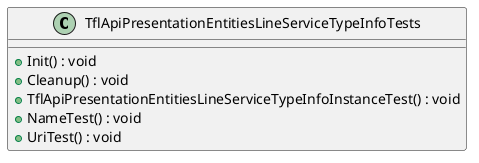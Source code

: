 @startuml
class TflApiPresentationEntitiesLineServiceTypeInfoTests {
    + Init() : void
    + Cleanup() : void
    + TflApiPresentationEntitiesLineServiceTypeInfoInstanceTest() : void
    + NameTest() : void
    + UriTest() : void
}
@enduml
